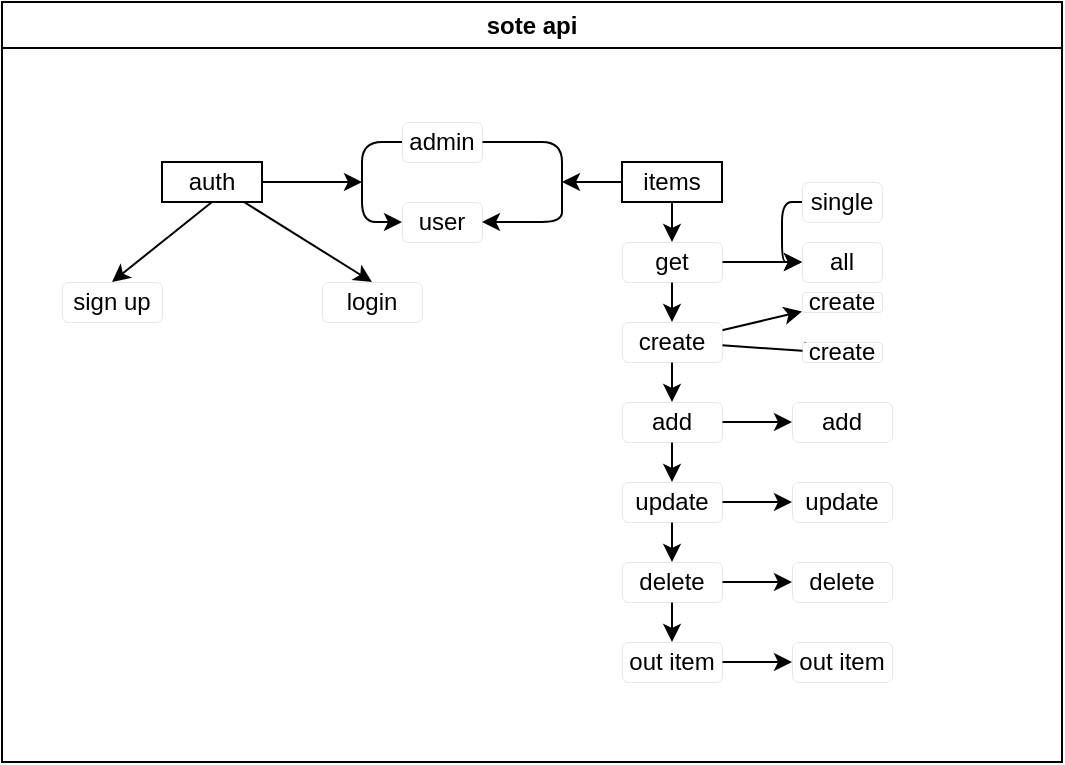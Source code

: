 <mxfile>
    <diagram id="FErsKXtkmGqMN6COhGTN" name="Page-1">
        <mxGraphModel dx="665" dy="299" grid="1" gridSize="10" guides="1" tooltips="1" connect="1" arrows="1" fold="1" page="1" pageScale="1" pageWidth="850" pageHeight="1100" math="0" shadow="0">
            <root>
                <mxCell id="0"/>
                <mxCell id="1" parent="0"/>
                <mxCell id="7" value="" style="edgeStyle=none;html=1;entryX=0.5;entryY=0;entryDx=0;entryDy=0;" edge="1" parent="1" source="2" target="4">
                    <mxGeometry relative="1" as="geometry"/>
                </mxCell>
                <mxCell id="8" style="edgeStyle=none;html=1;exitX=0.5;exitY=1;exitDx=0;exitDy=0;entryX=0.5;entryY=0;entryDx=0;entryDy=0;" edge="1" parent="1" source="2" target="3">
                    <mxGeometry relative="1" as="geometry"/>
                </mxCell>
                <mxCell id="26" style="edgeStyle=none;html=1;" edge="1" parent="1" source="2">
                    <mxGeometry relative="1" as="geometry">
                        <mxPoint x="500" y="350" as="targetPoint"/>
                    </mxGeometry>
                </mxCell>
                <mxCell id="2" value="auth" style="rounded=0;whiteSpace=wrap;html=1;strokeWidth=1;" vertex="1" parent="1">
                    <mxGeometry x="400" y="340" width="50" height="20" as="geometry"/>
                </mxCell>
                <mxCell id="3" value="sign up" style="rounded=1;whiteSpace=wrap;html=1;strokeWidth=0;" vertex="1" parent="1">
                    <mxGeometry x="350" y="400" width="50" height="20" as="geometry"/>
                </mxCell>
                <mxCell id="4" value="login" style="rounded=1;whiteSpace=wrap;html=1;strokeWidth=0;" vertex="1" parent="1">
                    <mxGeometry x="480" y="400" width="50" height="20" as="geometry"/>
                </mxCell>
                <mxCell id="18" style="edgeStyle=none;html=1;entryX=0.5;entryY=0;entryDx=0;entryDy=0;" edge="1" parent="1" source="11" target="16">
                    <mxGeometry relative="1" as="geometry"/>
                </mxCell>
                <mxCell id="28" style="edgeStyle=none;html=1;" edge="1" parent="1" source="11">
                    <mxGeometry relative="1" as="geometry">
                        <mxPoint x="600" y="350" as="targetPoint"/>
                    </mxGeometry>
                </mxCell>
                <mxCell id="11" value="items" style="rounded=0;whiteSpace=wrap;html=1;strokeWidth=1;" vertex="1" parent="1">
                    <mxGeometry x="630" y="340" width="50" height="20" as="geometry"/>
                </mxCell>
                <mxCell id="30" style="edgeStyle=none;html=1;entryX=0.5;entryY=0;entryDx=0;entryDy=0;" edge="1" parent="1" source="13" target="29">
                    <mxGeometry relative="1" as="geometry"/>
                </mxCell>
                <mxCell id="46" style="edgeStyle=none;html=1;entryX=0;entryY=0.5;entryDx=0;entryDy=0;" edge="1" parent="1" source="13" target="44">
                    <mxGeometry relative="1" as="geometry">
                        <mxPoint x="710" y="550" as="targetPoint"/>
                    </mxGeometry>
                </mxCell>
                <mxCell id="13" value="delete" style="rounded=1;whiteSpace=wrap;html=1;strokeWidth=0;" vertex="1" parent="1">
                    <mxGeometry x="630" y="540" width="50" height="20" as="geometry"/>
                </mxCell>
                <mxCell id="21" style="edgeStyle=none;html=1;entryX=0.5;entryY=0;entryDx=0;entryDy=0;" edge="1" parent="1" source="14" target="13">
                    <mxGeometry relative="1" as="geometry"/>
                </mxCell>
                <mxCell id="43" style="edgeStyle=none;html=1;entryX=0;entryY=0.5;entryDx=0;entryDy=0;" edge="1" parent="1" source="14" target="42">
                    <mxGeometry relative="1" as="geometry"/>
                </mxCell>
                <mxCell id="14" value="update" style="rounded=1;whiteSpace=wrap;html=1;strokeWidth=0;" vertex="1" parent="1">
                    <mxGeometry x="630" y="500" width="50" height="20" as="geometry"/>
                </mxCell>
                <mxCell id="33" style="edgeStyle=none;html=1;entryX=0.5;entryY=0;entryDx=0;entryDy=0;" edge="1" parent="1" source="15" target="31">
                    <mxGeometry relative="1" as="geometry"/>
                </mxCell>
                <mxCell id="39" style="edgeStyle=none;html=1;" edge="1" parent="1" source="15" target="38">
                    <mxGeometry relative="1" as="geometry"/>
                </mxCell>
                <mxCell id="52" style="edgeStyle=none;html=1;" edge="1" parent="1" source="15">
                    <mxGeometry relative="1" as="geometry">
                        <mxPoint x="730" y="435" as="targetPoint"/>
                    </mxGeometry>
                </mxCell>
                <mxCell id="15" value="create" style="rounded=1;whiteSpace=wrap;html=1;strokeWidth=0;" vertex="1" parent="1">
                    <mxGeometry x="630" y="420" width="50" height="20" as="geometry"/>
                </mxCell>
                <mxCell id="19" style="edgeStyle=none;html=1;entryX=0.5;entryY=0;entryDx=0;entryDy=0;" edge="1" parent="1" source="16" target="15">
                    <mxGeometry relative="1" as="geometry"/>
                </mxCell>
                <mxCell id="36" style="edgeStyle=none;html=1;entryX=0;entryY=0.5;entryDx=0;entryDy=0;" edge="1" parent="1" source="16" target="34">
                    <mxGeometry relative="1" as="geometry"/>
                </mxCell>
                <mxCell id="16" value="get" style="rounded=1;whiteSpace=wrap;html=1;strokeWidth=0;" vertex="1" parent="1">
                    <mxGeometry x="630" y="380" width="50" height="20" as="geometry"/>
                </mxCell>
                <mxCell id="22" value="user" style="rounded=1;whiteSpace=wrap;html=1;strokeWidth=0;" vertex="1" parent="1">
                    <mxGeometry x="520" y="360" width="40" height="20" as="geometry"/>
                </mxCell>
                <mxCell id="25" style="edgeStyle=none;html=1;" edge="1" parent="1">
                    <mxGeometry relative="1" as="geometry">
                        <mxPoint x="520" y="330" as="sourcePoint"/>
                        <mxPoint x="520" y="370" as="targetPoint"/>
                        <Array as="points">
                            <mxPoint x="500" y="330"/>
                            <mxPoint x="500" y="370"/>
                        </Array>
                    </mxGeometry>
                </mxCell>
                <mxCell id="27" style="edgeStyle=none;html=1;entryX=1;entryY=0.5;entryDx=0;entryDy=0;" edge="1" parent="1" source="23" target="22">
                    <mxGeometry relative="1" as="geometry">
                        <Array as="points">
                            <mxPoint x="600" y="330"/>
                            <mxPoint x="600" y="350"/>
                            <mxPoint x="600" y="370"/>
                        </Array>
                    </mxGeometry>
                </mxCell>
                <mxCell id="23" value="admin" style="rounded=1;whiteSpace=wrap;html=1;strokeWidth=0;" vertex="1" parent="1">
                    <mxGeometry x="520" y="320" width="40" height="20" as="geometry"/>
                </mxCell>
                <mxCell id="47" style="edgeStyle=none;html=1;entryX=0;entryY=0.5;entryDx=0;entryDy=0;" edge="1" parent="1" source="29" target="45">
                    <mxGeometry relative="1" as="geometry"/>
                </mxCell>
                <mxCell id="29" value="out item" style="rounded=1;whiteSpace=wrap;html=1;strokeWidth=0;" vertex="1" parent="1">
                    <mxGeometry x="630" y="580" width="50" height="20" as="geometry"/>
                </mxCell>
                <mxCell id="32" style="edgeStyle=none;html=1;entryX=0.5;entryY=0;entryDx=0;entryDy=0;" edge="1" parent="1" source="31" target="14">
                    <mxGeometry relative="1" as="geometry"/>
                </mxCell>
                <mxCell id="41" style="edgeStyle=none;html=1;entryX=0;entryY=0.5;entryDx=0;entryDy=0;" edge="1" parent="1" source="31" target="40">
                    <mxGeometry relative="1" as="geometry"/>
                </mxCell>
                <mxCell id="31" value="add" style="rounded=1;whiteSpace=wrap;html=1;strokeWidth=0;" vertex="1" parent="1">
                    <mxGeometry x="630" y="460" width="50" height="20" as="geometry"/>
                </mxCell>
                <mxCell id="34" value="all" style="rounded=1;whiteSpace=wrap;html=1;strokeWidth=0;" vertex="1" parent="1">
                    <mxGeometry x="720" y="380" width="40" height="20" as="geometry"/>
                </mxCell>
                <mxCell id="37" style="edgeStyle=none;html=1;" edge="1" parent="1" source="35">
                    <mxGeometry relative="1" as="geometry">
                        <mxPoint x="720" y="390" as="targetPoint"/>
                        <Array as="points">
                            <mxPoint x="710" y="360"/>
                            <mxPoint x="710" y="390"/>
                        </Array>
                    </mxGeometry>
                </mxCell>
                <mxCell id="35" value="single" style="rounded=1;whiteSpace=wrap;html=1;strokeWidth=0;" vertex="1" parent="1">
                    <mxGeometry x="720" y="350" width="40" height="20" as="geometry"/>
                </mxCell>
                <mxCell id="40" value="add" style="rounded=1;whiteSpace=wrap;html=1;strokeWidth=0;" vertex="1" parent="1">
                    <mxGeometry x="715" y="460" width="50" height="20" as="geometry"/>
                </mxCell>
                <mxCell id="42" value="update" style="rounded=1;whiteSpace=wrap;html=1;strokeWidth=0;" vertex="1" parent="1">
                    <mxGeometry x="715" y="500" width="50" height="20" as="geometry"/>
                </mxCell>
                <mxCell id="44" value="delete" style="rounded=1;whiteSpace=wrap;html=1;strokeWidth=0;" vertex="1" parent="1">
                    <mxGeometry x="715" y="540" width="50" height="20" as="geometry"/>
                </mxCell>
                <mxCell id="45" value="out item" style="rounded=1;whiteSpace=wrap;html=1;strokeWidth=0;" vertex="1" parent="1">
                    <mxGeometry x="715" y="580" width="50" height="20" as="geometry"/>
                </mxCell>
                <mxCell id="48" value="sote api" style="swimlane;whiteSpace=wrap;html=1;strokeWidth=1;" vertex="1" parent="1">
                    <mxGeometry x="320" y="260" width="530" height="380" as="geometry"/>
                </mxCell>
                <mxCell id="49" value="create" style="rounded=1;whiteSpace=wrap;html=1;strokeWidth=0;" vertex="1" parent="48">
                    <mxGeometry x="400" y="170" width="40" height="10" as="geometry"/>
                </mxCell>
                <mxCell id="38" value="create" style="rounded=1;whiteSpace=wrap;html=1;strokeWidth=0;" vertex="1" parent="48">
                    <mxGeometry x="400" y="145" width="40" height="10" as="geometry"/>
                </mxCell>
            </root>
        </mxGraphModel>
    </diagram>
</mxfile>